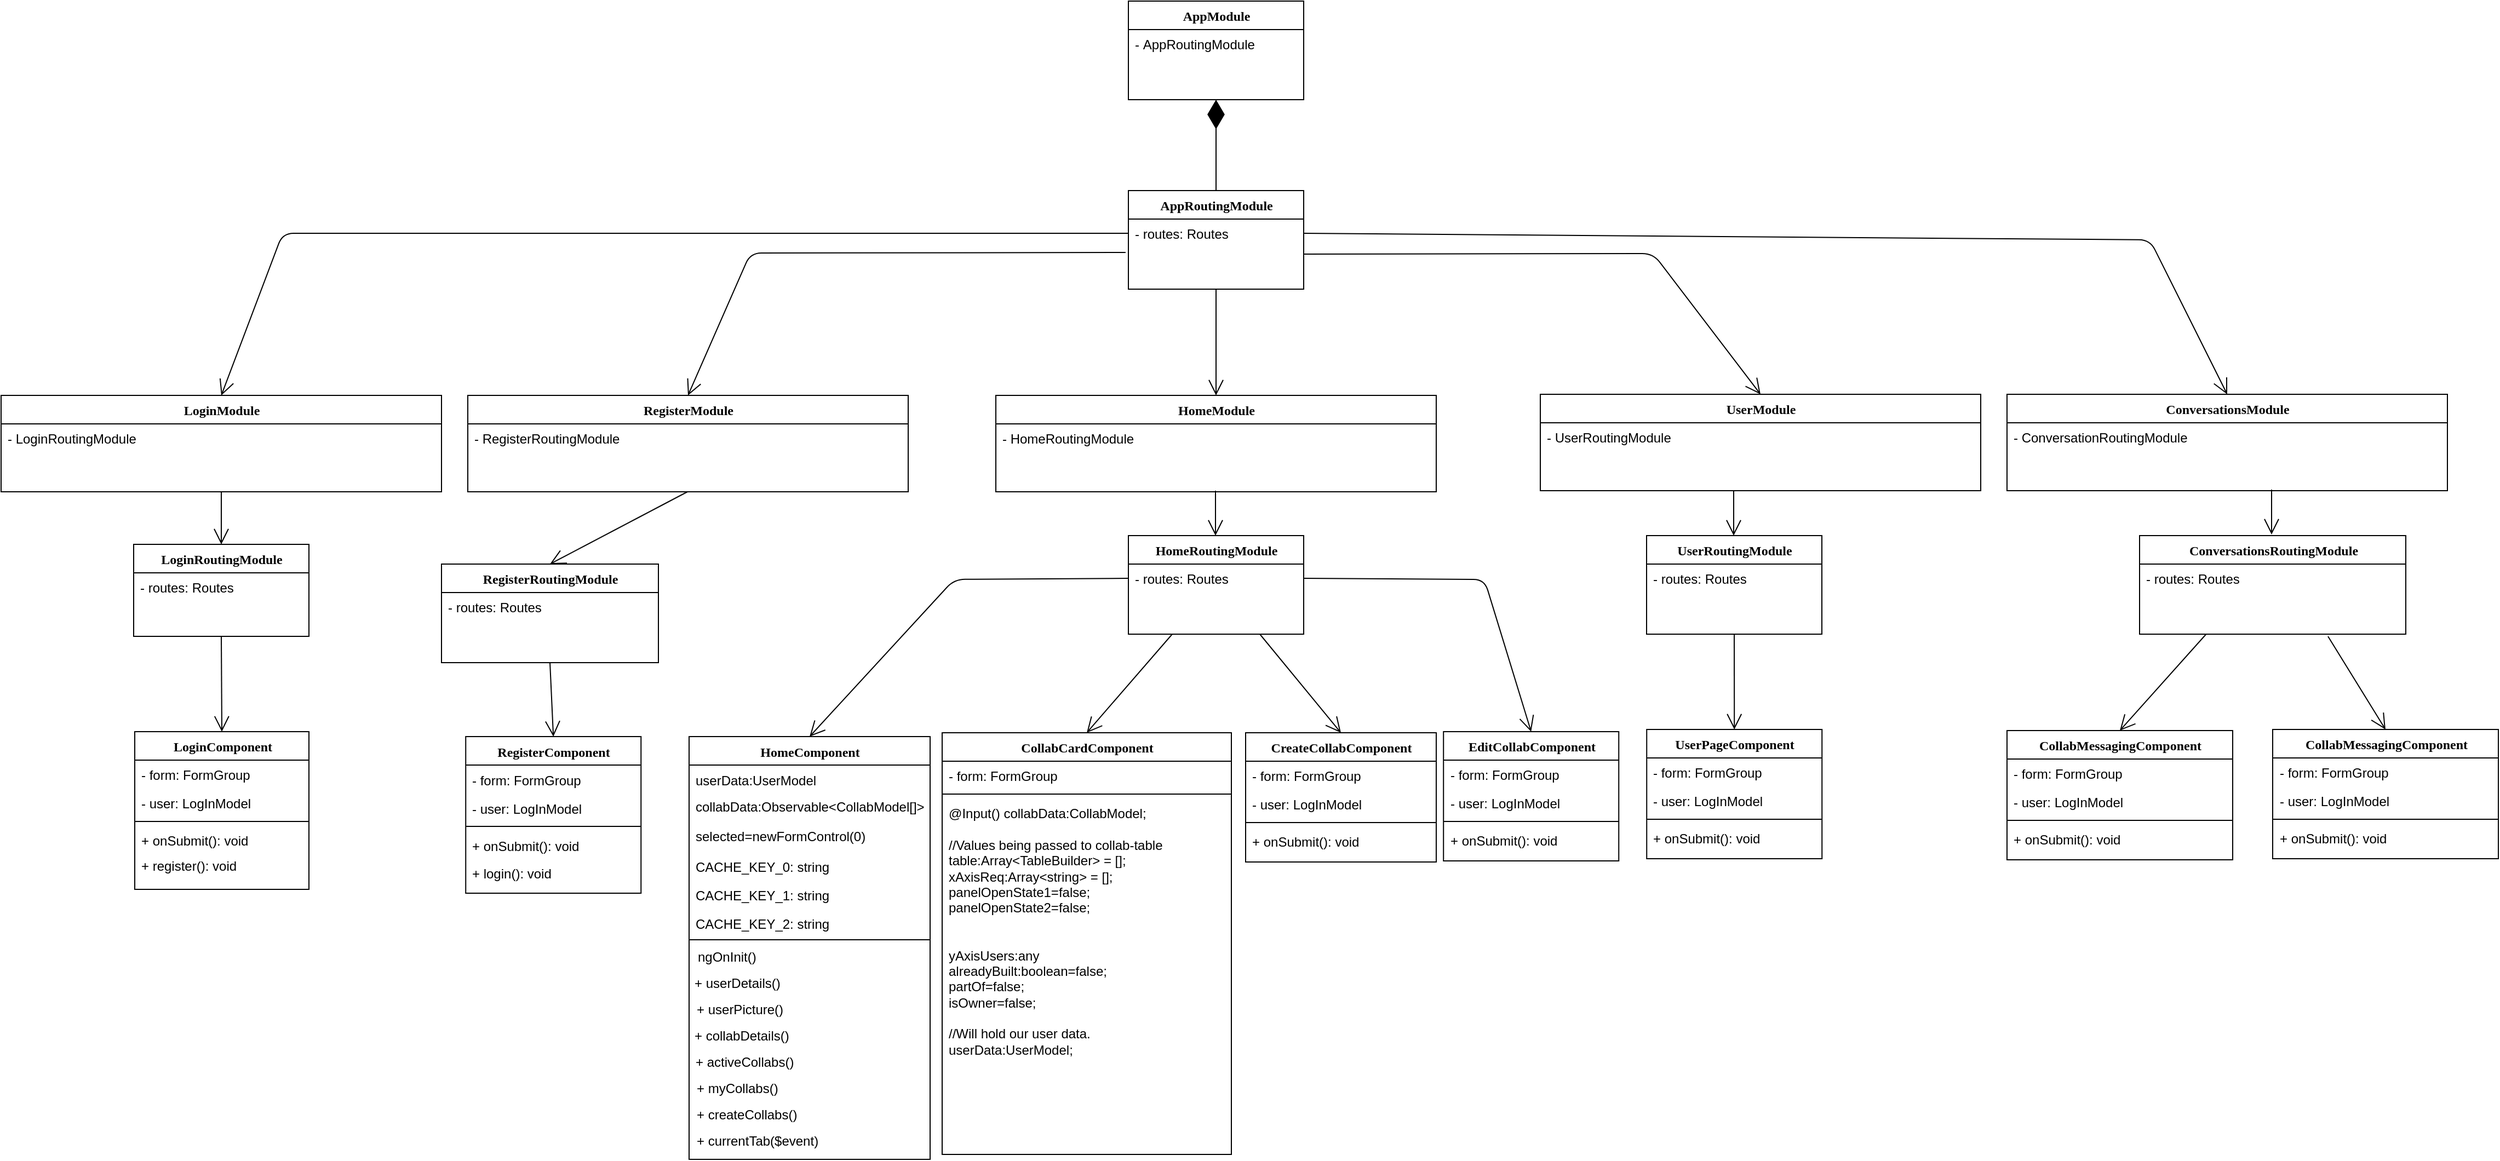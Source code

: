 <mxfile version="10.6.7" type="github"><diagram name="Page-1" id="6133507b-19e7-1e82-6fc7-422aa6c4b21f"><mxGraphModel dx="3783" dy="5653" grid="1" gridSize="11" guides="1" tooltips="1" connect="1" arrows="1" fold="1" page="1" pageScale="1" pageWidth="2400" pageHeight="3600" background="#ffffff" math="0" shadow="0"><root><mxCell id="0"/><mxCell id="1" parent="0"/><mxCell id="78961159f06e98e8-17" value="LoginComponent" style="swimlane;html=1;fontStyle=1;align=center;verticalAlign=top;childLayout=stackLayout;horizontal=1;startSize=26;horizontalStack=0;resizeParent=1;resizeLast=0;collapsible=1;marginBottom=0;swimlaneFillColor=#ffffff;rounded=0;shadow=0;comic=0;labelBackgroundColor=none;strokeColor=#000000;strokeWidth=1;fillColor=none;fontFamily=Verdana;fontSize=12;fontColor=#000000;" parent="1" vertex="1"><mxGeometry x="143" y="-2905" width="159" height="144" as="geometry"/></mxCell><mxCell id="78961159f06e98e8-23" value="- form: FormGroup" style="text;html=1;strokeColor=none;fillColor=none;align=left;verticalAlign=top;spacingLeft=4;spacingRight=4;whiteSpace=wrap;overflow=hidden;rotatable=0;points=[[0,0.5],[1,0.5]];portConstraint=eastwest;" parent="78961159f06e98e8-17" vertex="1"><mxGeometry y="26" width="159" height="26" as="geometry"/></mxCell><mxCell id="78961159f06e98e8-24" value="- user: LogInModel" style="text;html=1;strokeColor=none;fillColor=none;align=left;verticalAlign=top;spacingLeft=4;spacingRight=4;whiteSpace=wrap;overflow=hidden;rotatable=0;points=[[0,0.5],[1,0.5]];portConstraint=eastwest;" parent="78961159f06e98e8-17" vertex="1"><mxGeometry y="52" width="159" height="26" as="geometry"/></mxCell><mxCell id="nke1WT9VvTR-ztLv714Z-59" value="" style="line;html=1;strokeWidth=1;fillColor=none;align=left;verticalAlign=middle;spacingTop=-1;spacingLeft=3;spacingRight=3;rotatable=0;labelPosition=right;points=[];portConstraint=eastwest;" vertex="1" parent="78961159f06e98e8-17"><mxGeometry y="78" width="159" height="8" as="geometry"/></mxCell><mxCell id="78961159f06e98e8-27" value="+ onSubmit(): void" style="text;html=1;strokeColor=none;fillColor=none;align=left;verticalAlign=top;spacingLeft=4;spacingRight=4;whiteSpace=wrap;overflow=hidden;rotatable=0;points=[[0,0.5],[1,0.5]];portConstraint=eastwest;" parent="78961159f06e98e8-17" vertex="1"><mxGeometry y="86" width="159" height="23" as="geometry"/></mxCell><mxCell id="nke1WT9VvTR-ztLv714Z-60" value="+ register(): void" style="text;html=1;strokeColor=none;fillColor=none;align=left;verticalAlign=top;spacingLeft=4;spacingRight=4;whiteSpace=wrap;overflow=hidden;rotatable=0;points=[[0,0.5],[1,0.5]];portConstraint=eastwest;" vertex="1" parent="78961159f06e98e8-17"><mxGeometry y="109" width="159" height="25" as="geometry"/></mxCell><mxCell id="78961159f06e98e8-43" value="AppModule" style="swimlane;html=1;fontStyle=1;align=center;verticalAlign=top;childLayout=stackLayout;horizontal=1;startSize=26;horizontalStack=0;resizeParent=1;resizeLast=0;collapsible=1;marginBottom=0;swimlaneFillColor=#ffffff;rounded=0;shadow=0;comic=0;labelBackgroundColor=none;strokeColor=#000000;strokeWidth=1;fillColor=none;fontFamily=Verdana;fontSize=12;fontColor=#000000;" parent="1" vertex="1"><mxGeometry x="1050" y="-3572" width="160" height="90" as="geometry"/></mxCell><mxCell id="eivoahDQIib-PsWft297-24" value="-&amp;nbsp;&lt;span&gt;AppRoutingModule&lt;/span&gt;" style="text;html=1;strokeColor=none;fillColor=none;align=left;verticalAlign=top;spacingLeft=4;spacingRight=4;whiteSpace=wrap;overflow=hidden;rotatable=0;points=[[0,0.5],[1,0.5]];portConstraint=eastwest;" parent="78961159f06e98e8-43" vertex="1"><mxGeometry y="26" width="160" height="26" as="geometry"/></mxCell><mxCell id="eivoahDQIib-PsWft297-2" value="AppRoutingModule" style="swimlane;html=1;fontStyle=1;align=center;verticalAlign=top;childLayout=stackLayout;horizontal=1;startSize=26;horizontalStack=0;resizeParent=1;resizeLast=0;collapsible=1;marginBottom=0;swimlaneFillColor=#ffffff;rounded=0;shadow=0;comic=0;labelBackgroundColor=none;strokeColor=#000000;strokeWidth=1;fillColor=none;fontFamily=Verdana;fontSize=12;fontColor=#000000;" parent="1" vertex="1"><mxGeometry x="1050" y="-3399" width="160" height="90" as="geometry"/></mxCell><mxCell id="eivoahDQIib-PsWft297-3" value="- routes: Routes" style="text;html=1;strokeColor=none;fillColor=none;align=left;verticalAlign=top;spacingLeft=4;spacingRight=4;whiteSpace=wrap;overflow=hidden;rotatable=0;points=[[0,0.5],[1,0.5]];portConstraint=eastwest;" parent="eivoahDQIib-PsWft297-2" vertex="1"><mxGeometry y="26" width="160" height="26" as="geometry"/></mxCell><mxCell id="eivoahDQIib-PsWft297-4" value="" style="endArrow=diamondThin;endFill=1;endSize=24;html=1;entryX=0.5;entryY=1;entryDx=0;entryDy=0;" parent="eivoahDQIib-PsWft297-2" target="78961159f06e98e8-43" edge="1"><mxGeometry width="160" relative="1" as="geometry"><mxPoint x="80" y="-0.5" as="sourcePoint"/><mxPoint x="240" y="-0.5" as="targetPoint"/></mxGeometry></mxCell><mxCell id="eivoahDQIib-PsWft297-17" value="&lt;div&gt;&lt;span&gt;LoginModule&lt;/span&gt;&lt;/div&gt;" style="swimlane;html=1;fontStyle=1;align=center;verticalAlign=top;childLayout=stackLayout;horizontal=1;startSize=26;horizontalStack=0;resizeParent=1;resizeLast=0;collapsible=1;marginBottom=0;swimlaneFillColor=#ffffff;rounded=0;shadow=0;comic=0;labelBackgroundColor=none;strokeColor=#000000;strokeWidth=1;fillColor=none;fontFamily=Verdana;fontSize=12;fontColor=#000000;swimlaneLine=1;" parent="1" vertex="1"><mxGeometry x="21" y="-3212" width="402" height="88" as="geometry"/></mxCell><mxCell id="T5dQB7a63f1hNrP06uVs-14" value="&lt;div&gt;&lt;span&gt;- LoginRoutingModule&lt;/span&gt;&lt;/div&gt;" style="text;html=1;strokeColor=none;fillColor=none;align=left;verticalAlign=top;spacingLeft=4;spacingRight=4;whiteSpace=wrap;overflow=hidden;rotatable=0;points=[[0,0.5],[1,0.5]];portConstraint=eastwest;" vertex="1" parent="eivoahDQIib-PsWft297-17"><mxGeometry y="26" width="402" height="26" as="geometry"/></mxCell><mxCell id="eivoahDQIib-PsWft297-18" value="&lt;div&gt;&lt;span&gt;RegisterModule&lt;/span&gt;&lt;/div&gt;" style="swimlane;html=1;fontStyle=1;align=center;verticalAlign=top;childLayout=stackLayout;horizontal=1;startSize=26;horizontalStack=0;resizeParent=1;resizeLast=0;collapsible=1;marginBottom=0;swimlaneFillColor=#ffffff;rounded=0;shadow=0;comic=0;labelBackgroundColor=none;strokeColor=#000000;strokeWidth=1;fillColor=none;fontFamily=Verdana;fontSize=12;fontColor=#000000;" parent="1" vertex="1"><mxGeometry x="447" y="-3212" width="402" height="88" as="geometry"/></mxCell><mxCell id="T5dQB7a63f1hNrP06uVs-16" value="&lt;div&gt;&lt;span&gt;- RegisterRoutingModule&lt;/span&gt;&lt;/div&gt;" style="text;html=1;strokeColor=none;fillColor=none;align=left;verticalAlign=top;spacingLeft=4;spacingRight=4;whiteSpace=wrap;overflow=hidden;rotatable=0;points=[[0,0.5],[1,0.5]];portConstraint=eastwest;" vertex="1" parent="eivoahDQIib-PsWft297-18"><mxGeometry y="26" width="402" height="26" as="geometry"/></mxCell><mxCell id="eivoahDQIib-PsWft297-19" value="&lt;div&gt;&lt;span&gt;HomeModule&lt;/span&gt;&lt;/div&gt;" style="swimlane;html=1;fontStyle=1;align=center;verticalAlign=top;childLayout=stackLayout;horizontal=1;startSize=26;horizontalStack=0;resizeParent=1;resizeLast=0;collapsible=1;marginBottom=0;swimlaneFillColor=#ffffff;rounded=0;shadow=0;comic=0;labelBackgroundColor=none;strokeColor=#000000;strokeWidth=1;fillColor=none;fontFamily=Verdana;fontSize=12;fontColor=#000000;" parent="1" vertex="1"><mxGeometry x="929" y="-3212" width="402" height="88" as="geometry"/></mxCell><mxCell id="T5dQB7a63f1hNrP06uVs-17" value="&lt;div&gt;&lt;span&gt;- HomeRoutingModule&lt;/span&gt;&lt;/div&gt;" style="text;html=1;strokeColor=none;fillColor=none;align=left;verticalAlign=top;spacingLeft=4;spacingRight=4;whiteSpace=wrap;overflow=hidden;rotatable=0;points=[[0,0.5],[1,0.5]];portConstraint=eastwest;" vertex="1" parent="eivoahDQIib-PsWft297-19"><mxGeometry y="26" width="402" height="26" as="geometry"/></mxCell><mxCell id="eivoahDQIib-PsWft297-25" value="&lt;div&gt;&lt;span&gt;UserModule&lt;/span&gt;&lt;/div&gt;" style="swimlane;html=1;fontStyle=1;align=center;verticalAlign=top;childLayout=stackLayout;horizontal=1;startSize=26;horizontalStack=0;resizeParent=1;resizeLast=0;collapsible=1;marginBottom=0;swimlaneFillColor=#ffffff;rounded=0;shadow=0;comic=0;labelBackgroundColor=none;strokeColor=#000000;strokeWidth=1;fillColor=none;fontFamily=Verdana;fontSize=12;fontColor=#000000;" parent="1" vertex="1"><mxGeometry x="1426" y="-3213" width="402" height="88" as="geometry"/></mxCell><mxCell id="T5dQB7a63f1hNrP06uVs-18" value="&lt;div&gt;&lt;span&gt;- UserRoutingModule&lt;/span&gt;&lt;/div&gt;" style="text;html=1;strokeColor=none;fillColor=none;align=left;verticalAlign=top;spacingLeft=4;spacingRight=4;whiteSpace=wrap;overflow=hidden;rotatable=0;points=[[0,0.5],[1,0.5]];portConstraint=eastwest;" vertex="1" parent="eivoahDQIib-PsWft297-25"><mxGeometry y="26" width="402" height="26" as="geometry"/></mxCell><mxCell id="eivoahDQIib-PsWft297-26" value="&lt;div&gt;&lt;span&gt;ConversationsModule&lt;/span&gt;&lt;/div&gt;" style="swimlane;html=1;fontStyle=1;align=center;verticalAlign=top;childLayout=stackLayout;horizontal=1;startSize=26;horizontalStack=0;resizeParent=1;resizeLast=0;collapsible=1;marginBottom=0;swimlaneFillColor=#ffffff;rounded=0;shadow=0;comic=0;labelBackgroundColor=none;strokeColor=#000000;strokeWidth=1;fillColor=none;fontFamily=Verdana;fontSize=12;fontColor=#000000;" parent="1" vertex="1"><mxGeometry x="1852" y="-3213" width="402" height="88" as="geometry"/></mxCell><mxCell id="T5dQB7a63f1hNrP06uVs-19" value="&lt;div&gt;&lt;span&gt;- ConversationRoutingModule&lt;/span&gt;&lt;/div&gt;" style="text;html=1;strokeColor=none;fillColor=none;align=left;verticalAlign=top;spacingLeft=4;spacingRight=4;whiteSpace=wrap;overflow=hidden;rotatable=0;points=[[0,0.5],[1,0.5]];portConstraint=eastwest;" vertex="1" parent="eivoahDQIib-PsWft297-26"><mxGeometry y="26" width="402" height="26" as="geometry"/></mxCell><mxCell id="eivoahDQIib-PsWft297-27" value="" style="endArrow=open;endFill=1;endSize=12;html=1;entryX=0.5;entryY=0;entryDx=0;entryDy=0;exitX=0;exitY=0.5;exitDx=0;exitDy=0;" parent="1" source="eivoahDQIib-PsWft297-3" target="eivoahDQIib-PsWft297-17" edge="1"><mxGeometry width="160" relative="1" as="geometry"><mxPoint x="278" y="-3355" as="sourcePoint"/><mxPoint x="1050" y="-3333" as="targetPoint"/><Array as="points"><mxPoint x="278" y="-3360"/></Array></mxGeometry></mxCell><mxCell id="eivoahDQIib-PsWft297-28" value="" style="endArrow=open;endFill=1;endSize=12;html=1;entryX=0.5;entryY=0;entryDx=0;entryDy=0;exitX=-0.016;exitY=1.173;exitDx=0;exitDy=0;exitPerimeter=0;" parent="1" source="eivoahDQIib-PsWft297-3" target="eivoahDQIib-PsWft297-18" edge="1"><mxGeometry width="160" relative="1" as="geometry"><mxPoint x="1045" y="-3349" as="sourcePoint"/><mxPoint x="288.5" y="-3201.5" as="targetPoint"/><Array as="points"><mxPoint x="705" y="-3342"/></Array></mxGeometry></mxCell><mxCell id="eivoahDQIib-PsWft297-30" value="" style="endArrow=open;endFill=1;endSize=12;html=1;entryX=0.5;entryY=0;entryDx=0;entryDy=0;exitX=1;exitY=0.5;exitDx=0;exitDy=0;" parent="1" source="eivoahDQIib-PsWft297-3" edge="1" target="eivoahDQIib-PsWft297-26"><mxGeometry width="160" relative="1" as="geometry"><mxPoint x="2754.5" y="-3354" as="sourcePoint"/><mxPoint x="1982" y="-3206.5" as="targetPoint"/><Array as="points"><mxPoint x="1982.5" y="-3354"/></Array></mxGeometry></mxCell><mxCell id="eivoahDQIib-PsWft297-31" value="" style="endArrow=open;endFill=1;endSize=12;html=1;entryX=0.5;entryY=0;entryDx=0;entryDy=0;" parent="1" edge="1" target="eivoahDQIib-PsWft297-25"><mxGeometry width="160" relative="1" as="geometry"><mxPoint x="1210" y="-3341" as="sourcePoint"/><mxPoint x="1529" y="-3212" as="targetPoint"/><Array as="points"><mxPoint x="1529" y="-3341.5"/></Array></mxGeometry></mxCell><mxCell id="eivoahDQIib-PsWft297-32" value="" style="endArrow=open;endFill=1;endSize=12;html=1;entryX=0.5;entryY=0;entryDx=0;entryDy=0;exitX=0.5;exitY=1;exitDx=0;exitDy=0;" parent="1" source="eivoahDQIib-PsWft297-2" target="eivoahDQIib-PsWft297-19" edge="1"><mxGeometry width="160" relative="1" as="geometry"><mxPoint x="1100" y="-3310" as="sourcePoint"/><mxPoint x="1260" y="-3310" as="targetPoint"/></mxGeometry></mxCell><mxCell id="eivoahDQIib-PsWft297-47" value="LoginRoutingModule" style="swimlane;html=1;fontStyle=1;align=center;verticalAlign=top;childLayout=stackLayout;horizontal=1;startSize=26;horizontalStack=0;resizeParent=1;resizeLast=0;collapsible=1;marginBottom=0;swimlaneFillColor=#ffffff;rounded=0;shadow=0;comic=0;labelBackgroundColor=none;strokeColor=#000000;strokeWidth=1;fillColor=none;fontFamily=Verdana;fontSize=12;fontColor=#000000;" parent="1" vertex="1"><mxGeometry x="142" y="-3076" width="160" height="84" as="geometry"/></mxCell><mxCell id="eivoahDQIib-PsWft297-48" value="- routes: Routes" style="text;html=1;strokeColor=none;fillColor=none;align=left;verticalAlign=top;spacingLeft=4;spacingRight=4;whiteSpace=wrap;overflow=hidden;rotatable=0;points=[[0,0.5],[1,0.5]];portConstraint=eastwest;" parent="eivoahDQIib-PsWft297-47" vertex="1"><mxGeometry y="26" width="160" height="26" as="geometry"/></mxCell><mxCell id="eivoahDQIib-PsWft297-50" value="RegisterRoutingModule" style="swimlane;html=1;fontStyle=1;align=center;verticalAlign=top;childLayout=stackLayout;horizontal=1;startSize=26;horizontalStack=0;resizeParent=1;resizeLast=0;collapsible=1;marginBottom=0;swimlaneFillColor=#ffffff;rounded=0;shadow=0;comic=0;labelBackgroundColor=none;strokeColor=#000000;strokeWidth=1;fillColor=none;fontFamily=Verdana;fontSize=12;fontColor=#000000;" parent="1" vertex="1"><mxGeometry x="423" y="-3058" width="198" height="90" as="geometry"/></mxCell><mxCell id="eivoahDQIib-PsWft297-51" value="- routes: Routes" style="text;html=1;strokeColor=none;fillColor=none;align=left;verticalAlign=top;spacingLeft=4;spacingRight=4;whiteSpace=wrap;overflow=hidden;rotatable=0;points=[[0,0.5],[1,0.5]];portConstraint=eastwest;" parent="eivoahDQIib-PsWft297-50" vertex="1"><mxGeometry y="26" width="198" height="26" as="geometry"/></mxCell><mxCell id="eivoahDQIib-PsWft297-52" value="HomeRoutingModule" style="swimlane;html=1;fontStyle=1;align=center;verticalAlign=top;childLayout=stackLayout;horizontal=1;startSize=26;horizontalStack=0;resizeParent=1;resizeLast=0;collapsible=1;marginBottom=0;swimlaneFillColor=#ffffff;rounded=0;shadow=0;comic=0;labelBackgroundColor=none;strokeColor=#000000;strokeWidth=1;fillColor=none;fontFamily=Verdana;fontSize=12;fontColor=#000000;" parent="1" vertex="1"><mxGeometry x="1050" y="-3084" width="160" height="90" as="geometry"/></mxCell><mxCell id="eivoahDQIib-PsWft297-53" value="- routes: Routes" style="text;html=1;strokeColor=none;fillColor=none;align=left;verticalAlign=top;spacingLeft=4;spacingRight=4;whiteSpace=wrap;overflow=hidden;rotatable=0;points=[[0,0.5],[1,0.5]];portConstraint=eastwest;" parent="eivoahDQIib-PsWft297-52" vertex="1"><mxGeometry y="26" width="160" height="26" as="geometry"/></mxCell><mxCell id="eivoahDQIib-PsWft297-54" value="UserRoutingModule" style="swimlane;html=1;fontStyle=1;align=center;verticalAlign=top;childLayout=stackLayout;horizontal=1;startSize=26;horizontalStack=0;resizeParent=1;resizeLast=0;collapsible=1;marginBottom=0;swimlaneFillColor=#ffffff;rounded=0;shadow=0;comic=0;labelBackgroundColor=none;strokeColor=#000000;strokeWidth=1;fillColor=none;fontFamily=Verdana;fontSize=12;fontColor=#000000;" parent="1" vertex="1"><mxGeometry x="1523" y="-3084" width="160" height="90" as="geometry"/></mxCell><mxCell id="eivoahDQIib-PsWft297-55" value="- routes: Routes" style="text;html=1;strokeColor=none;fillColor=none;align=left;verticalAlign=top;spacingLeft=4;spacingRight=4;whiteSpace=wrap;overflow=hidden;rotatable=0;points=[[0,0.5],[1,0.5]];portConstraint=eastwest;" parent="eivoahDQIib-PsWft297-54" vertex="1"><mxGeometry y="26" width="160" height="26" as="geometry"/></mxCell><mxCell id="eivoahDQIib-PsWft297-56" value="ConversationsRoutingModule" style="swimlane;html=1;fontStyle=1;align=center;verticalAlign=top;childLayout=stackLayout;horizontal=1;startSize=26;horizontalStack=0;resizeParent=1;resizeLast=0;collapsible=1;marginBottom=0;swimlaneFillColor=#ffffff;rounded=0;shadow=0;comic=0;labelBackgroundColor=none;strokeColor=#000000;strokeWidth=1;fillColor=none;fontFamily=Verdana;fontSize=12;fontColor=#000000;" parent="1" vertex="1"><mxGeometry x="1973" y="-3084" width="243" height="90" as="geometry"/></mxCell><mxCell id="eivoahDQIib-PsWft297-57" value="- routes: Routes" style="text;html=1;strokeColor=none;fillColor=none;align=left;verticalAlign=top;spacingLeft=4;spacingRight=4;whiteSpace=wrap;overflow=hidden;rotatable=0;points=[[0,0.5],[1,0.5]];portConstraint=eastwest;" parent="eivoahDQIib-PsWft297-56" vertex="1"><mxGeometry y="26" width="243" height="26" as="geometry"/></mxCell><mxCell id="T5dQB7a63f1hNrP06uVs-1" value="" style="endArrow=open;endFill=1;endSize=12;html=1;entryX=0.5;entryY=0;entryDx=0;entryDy=0;exitX=0.5;exitY=1;exitDx=0;exitDy=0;" edge="1" parent="1" source="eivoahDQIib-PsWft297-17" target="eivoahDQIib-PsWft297-47"><mxGeometry width="160" relative="1" as="geometry"><mxPoint x="219" y="-3113" as="sourcePoint"/><mxPoint x="379" y="-3113" as="targetPoint"/></mxGeometry></mxCell><mxCell id="T5dQB7a63f1hNrP06uVs-2" value="" style="endArrow=open;endFill=1;endSize=12;html=1;entryX=0.5;entryY=0;entryDx=0;entryDy=0;exitX=0.5;exitY=1;exitDx=0;exitDy=0;" edge="1" parent="1" target="eivoahDQIib-PsWft297-50"><mxGeometry width="160" relative="1" as="geometry"><mxPoint x="647.5" y="-3124" as="sourcePoint"/><mxPoint x="647.5" y="-3083" as="targetPoint"/></mxGeometry></mxCell><mxCell id="T5dQB7a63f1hNrP06uVs-3" value="" style="endArrow=open;endFill=1;endSize=12;html=1;entryX=0.5;entryY=0;entryDx=0;entryDy=0;exitX=0.5;exitY=1;exitDx=0;exitDy=0;" edge="1" parent="1"><mxGeometry width="160" relative="1" as="geometry"><mxPoint x="1129.5" y="-3125" as="sourcePoint"/><mxPoint x="1129.5" y="-3084" as="targetPoint"/></mxGeometry></mxCell><mxCell id="T5dQB7a63f1hNrP06uVs-4" value="" style="endArrow=open;endFill=1;endSize=12;html=1;entryX=0.5;entryY=0;entryDx=0;entryDy=0;exitX=0.5;exitY=1;exitDx=0;exitDy=0;" edge="1" parent="1"><mxGeometry width="160" relative="1" as="geometry"><mxPoint x="1602.5" y="-3125" as="sourcePoint"/><mxPoint x="1602.5" y="-3084" as="targetPoint"/></mxGeometry></mxCell><mxCell id="T5dQB7a63f1hNrP06uVs-5" value="" style="endArrow=open;endFill=1;endSize=12;html=1;entryX=0.5;entryY=0;entryDx=0;entryDy=0;exitX=0.5;exitY=1;exitDx=0;exitDy=0;" edge="1" parent="1"><mxGeometry width="160" relative="1" as="geometry"><mxPoint x="2093.5" y="-3126" as="sourcePoint"/><mxPoint x="2093.5" y="-3085" as="targetPoint"/></mxGeometry></mxCell><mxCell id="nke1WT9VvTR-ztLv714Z-1" value="RegisterComponent" style="swimlane;html=1;fontStyle=1;align=center;verticalAlign=top;childLayout=stackLayout;horizontal=1;startSize=26;horizontalStack=0;resizeParent=1;resizeLast=0;collapsible=1;marginBottom=0;swimlaneFillColor=#ffffff;rounded=0;shadow=0;comic=0;labelBackgroundColor=none;strokeColor=#000000;strokeWidth=1;fillColor=none;fontFamily=Verdana;fontSize=12;fontColor=#000000;" vertex="1" parent="1"><mxGeometry x="445.118" y="-2900.5" width="160" height="143" as="geometry"/></mxCell><mxCell id="nke1WT9VvTR-ztLv714Z-2" value="- form: FormGroup" style="text;html=1;strokeColor=none;fillColor=none;align=left;verticalAlign=top;spacingLeft=4;spacingRight=4;whiteSpace=wrap;overflow=hidden;rotatable=0;points=[[0,0.5],[1,0.5]];portConstraint=eastwest;" vertex="1" parent="nke1WT9VvTR-ztLv714Z-1"><mxGeometry y="26" width="160" height="26" as="geometry"/></mxCell><mxCell id="nke1WT9VvTR-ztLv714Z-3" value="- user: LogInModel" style="text;html=1;strokeColor=none;fillColor=none;align=left;verticalAlign=top;spacingLeft=4;spacingRight=4;whiteSpace=wrap;overflow=hidden;rotatable=0;points=[[0,0.5],[1,0.5]];portConstraint=eastwest;" vertex="1" parent="nke1WT9VvTR-ztLv714Z-1"><mxGeometry y="52" width="160" height="26" as="geometry"/></mxCell><mxCell id="nke1WT9VvTR-ztLv714Z-4" value="" style="line;html=1;strokeWidth=1;fillColor=none;align=left;verticalAlign=middle;spacingTop=-1;spacingLeft=3;spacingRight=3;rotatable=0;labelPosition=right;points=[];portConstraint=eastwest;" vertex="1" parent="nke1WT9VvTR-ztLv714Z-1"><mxGeometry y="78" width="160" height="8" as="geometry"/></mxCell><mxCell id="nke1WT9VvTR-ztLv714Z-5" value="+ onSubmit(): void" style="text;html=1;strokeColor=none;fillColor=none;align=left;verticalAlign=top;spacingLeft=4;spacingRight=4;whiteSpace=wrap;overflow=hidden;rotatable=0;points=[[0,0.5],[1,0.5]];portConstraint=eastwest;" vertex="1" parent="nke1WT9VvTR-ztLv714Z-1"><mxGeometry y="86" width="160" height="22" as="geometry"/></mxCell><mxCell id="nke1WT9VvTR-ztLv714Z-11" value="&lt;div&gt;&lt;span&gt;HomeComponent&lt;/span&gt;&lt;/div&gt;" style="swimlane;html=1;fontStyle=1;align=center;verticalAlign=top;childLayout=stackLayout;horizontal=1;startSize=26;horizontalStack=0;resizeParent=1;resizeLast=0;collapsible=1;marginBottom=0;swimlaneFillColor=#ffffff;rounded=0;shadow=0;comic=0;labelBackgroundColor=none;strokeColor=#000000;strokeWidth=1;fillColor=none;fontFamily=Verdana;fontSize=12;fontColor=#000000;" vertex="1" parent="1"><mxGeometry x="649" y="-2900.5" width="220" height="386" as="geometry"/></mxCell><mxCell id="nke1WT9VvTR-ztLv714Z-66" value="&lt;div&gt;&lt;span&gt;userData&lt;/span&gt;:&lt;span&gt;UserModel&lt;/span&gt;&lt;/div&gt;" style="text;html=1;strokeColor=none;fillColor=none;align=left;verticalAlign=top;spacingLeft=4;spacingRight=4;whiteSpace=wrap;overflow=hidden;rotatable=0;points=[[0,0.5],[1,0.5]];portConstraint=eastwest;" vertex="1" parent="nke1WT9VvTR-ztLv714Z-11"><mxGeometry y="26" width="220" height="24" as="geometry"/></mxCell><mxCell id="nke1WT9VvTR-ztLv714Z-67" value="&lt;div&gt;&lt;span&gt;collabData&lt;/span&gt;:&lt;span&gt;Observable&lt;/span&gt;&amp;lt;&lt;span&gt;CollabModel&lt;/span&gt;[]&amp;gt;&lt;/div&gt;" style="text;html=1;strokeColor=none;fillColor=none;align=left;verticalAlign=top;spacingLeft=4;spacingRight=4;whiteSpace=wrap;overflow=hidden;rotatable=0;points=[[0,0.5],[1,0.5]];portConstraint=eastwest;" vertex="1" parent="nke1WT9VvTR-ztLv714Z-11"><mxGeometry y="50" width="220" height="27" as="geometry"/></mxCell><mxCell id="nke1WT9VvTR-ztLv714Z-65" value="&lt;div&gt;&lt;span&gt;selected&lt;/span&gt;=&lt;span&gt;new&lt;/span&gt;&lt;span&gt;FormControl&lt;/span&gt;(&lt;span&gt;0&lt;/span&gt;)&lt;/div&gt;" style="text;html=1;strokeColor=none;fillColor=none;align=left;verticalAlign=top;spacingLeft=4;spacingRight=4;whiteSpace=wrap;overflow=hidden;rotatable=0;points=[[0,0.5],[1,0.5]];portConstraint=eastwest;" vertex="1" parent="nke1WT9VvTR-ztLv714Z-11"><mxGeometry y="77" width="220" height="28" as="geometry"/></mxCell><mxCell id="nke1WT9VvTR-ztLv714Z-68" value="&lt;div&gt;&lt;span&gt;CACHE_KEY_0: string&lt;/span&gt;&lt;/div&gt;" style="text;html=1;strokeColor=none;fillColor=none;align=left;verticalAlign=top;spacingLeft=4;spacingRight=4;whiteSpace=wrap;overflow=hidden;rotatable=0;points=[[0,0.5],[1,0.5]];portConstraint=eastwest;" vertex="1" parent="nke1WT9VvTR-ztLv714Z-11"><mxGeometry y="105" width="220" height="26" as="geometry"/></mxCell><mxCell id="nke1WT9VvTR-ztLv714Z-69" value="&lt;div&gt;&lt;span&gt;CACHE_KEY_1: string&lt;/span&gt;&lt;/div&gt;" style="text;html=1;strokeColor=none;fillColor=none;align=left;verticalAlign=top;spacingLeft=4;spacingRight=4;whiteSpace=wrap;overflow=hidden;rotatable=0;points=[[0,0.5],[1,0.5]];portConstraint=eastwest;" vertex="1" parent="nke1WT9VvTR-ztLv714Z-11"><mxGeometry y="131" width="220" height="26" as="geometry"/></mxCell><mxCell id="nke1WT9VvTR-ztLv714Z-70" value="CACHE_KEY_2: string" style="text;html=1;strokeColor=none;fillColor=none;align=left;verticalAlign=top;spacingLeft=4;spacingRight=4;whiteSpace=wrap;overflow=hidden;rotatable=0;points=[[0,0.5],[1,0.5]];portConstraint=eastwest;" vertex="1" parent="nke1WT9VvTR-ztLv714Z-11"><mxGeometry y="157" width="220" height="30" as="geometry"/></mxCell><mxCell id="nke1WT9VvTR-ztLv714Z-71" value="" style="endArrow=none;html=1;" edge="1" parent="nke1WT9VvTR-ztLv714Z-11"><mxGeometry width="50" height="50" relative="1" as="geometry"><mxPoint x="220" y="185.5" as="sourcePoint"/><mxPoint y="185.5" as="targetPoint"/></mxGeometry></mxCell><mxCell id="nke1WT9VvTR-ztLv714Z-16" value="&lt;div&gt;&lt;span&gt;CollabCardComponent&lt;/span&gt;&lt;/div&gt;" style="swimlane;html=1;fontStyle=1;align=center;verticalAlign=top;childLayout=stackLayout;horizontal=1;startSize=26;horizontalStack=0;resizeParent=1;resizeLast=0;collapsible=1;marginBottom=0;swimlaneFillColor=#ffffff;rounded=0;shadow=0;comic=0;labelBackgroundColor=none;strokeColor=#000000;strokeWidth=1;fillColor=none;fontFamily=Verdana;fontSize=12;fontColor=#000000;" vertex="1" parent="1"><mxGeometry x="880" y="-2904" width="264" height="385" as="geometry"/></mxCell><mxCell id="nke1WT9VvTR-ztLv714Z-17" value="- form: FormGroup" style="text;html=1;strokeColor=none;fillColor=none;align=left;verticalAlign=top;spacingLeft=4;spacingRight=4;whiteSpace=wrap;overflow=hidden;rotatable=0;points=[[0,0.5],[1,0.5]];portConstraint=eastwest;" vertex="1" parent="nke1WT9VvTR-ztLv714Z-16"><mxGeometry y="26" width="264" height="26" as="geometry"/></mxCell><mxCell id="nke1WT9VvTR-ztLv714Z-19" value="" style="line;html=1;strokeWidth=1;fillColor=none;align=left;verticalAlign=middle;spacingTop=-1;spacingLeft=3;spacingRight=3;rotatable=0;labelPosition=right;points=[];portConstraint=eastwest;" vertex="1" parent="nke1WT9VvTR-ztLv714Z-16"><mxGeometry y="52" width="264" height="8" as="geometry"/></mxCell><mxCell id="nke1WT9VvTR-ztLv714Z-20" value="&lt;div&gt;&lt;div&gt;@&lt;span&gt;Input&lt;/span&gt;() &lt;span&gt;collabData&lt;/span&gt;:&lt;span&gt;CollabModel&lt;/span&gt;;&lt;/div&gt;&lt;br&gt;&lt;div&gt;&lt;span&gt;//Values being passed to collab-table&lt;/span&gt;&lt;/div&gt;&lt;div&gt;&lt;span&gt;table&lt;/span&gt;:&lt;span&gt;Array&lt;/span&gt;&amp;lt;&lt;span&gt;TableBuilder&lt;/span&gt;&amp;gt; = [];  &lt;/div&gt;&lt;div&gt;&lt;span&gt;xAxisReq&lt;/span&gt;:&lt;span&gt;Array&lt;/span&gt;&amp;lt;&lt;span&gt;string&lt;/span&gt;&amp;gt; = [];&lt;/div&gt;&lt;div&gt;&lt;span&gt;panelOpenState1&lt;/span&gt;=&lt;span&gt;false&lt;/span&gt;;&lt;/div&gt;&lt;div&gt;&lt;span&gt;panelOpenState2&lt;/span&gt;=&lt;span&gt;false&lt;/span&gt;;&lt;/div&gt;&lt;br&gt;&lt;br&gt;&lt;div&gt;&lt;span&gt;yAxisUsers&lt;/span&gt;:&lt;span&gt;any&lt;/span&gt;&lt;/div&gt;&lt;div&gt;&lt;span&gt;alreadyBuilt&lt;/span&gt;:&lt;span&gt;boolean&lt;/span&gt;=&lt;span&gt;false&lt;/span&gt;;&lt;/div&gt;&lt;div&gt;&lt;span&gt;partOf&lt;/span&gt;=&lt;span&gt;false&lt;/span&gt;; &lt;/div&gt;&lt;div&gt;&lt;span&gt;isOwner&lt;/span&gt;=&lt;span&gt;false&lt;/span&gt;; &lt;/div&gt;&lt;br&gt;&lt;div&gt;&lt;span&gt;//Will hold our user data.&lt;/span&gt;&lt;/div&gt;&lt;div&gt;&lt;span&gt;userData&lt;/span&gt;:&lt;span&gt;UserModel&lt;/span&gt;;&lt;/div&gt;&lt;/div&gt;" style="text;html=1;strokeColor=none;fillColor=none;align=left;verticalAlign=top;spacingLeft=4;spacingRight=4;whiteSpace=wrap;overflow=hidden;rotatable=0;points=[[0,0.5],[1,0.5]];portConstraint=eastwest;" vertex="1" parent="nke1WT9VvTR-ztLv714Z-16"><mxGeometry y="60" width="264" height="237" as="geometry"/></mxCell><mxCell id="nke1WT9VvTR-ztLv714Z-21" value="&lt;div&gt;&lt;span&gt;EditCollabComponent&lt;/span&gt;&lt;/div&gt;" style="swimlane;html=1;fontStyle=1;align=center;verticalAlign=top;childLayout=stackLayout;horizontal=1;startSize=26;horizontalStack=0;resizeParent=1;resizeLast=0;collapsible=1;marginBottom=0;swimlaneFillColor=#ffffff;rounded=0;shadow=0;comic=0;labelBackgroundColor=none;strokeColor=#000000;strokeWidth=1;fillColor=none;fontFamily=Verdana;fontSize=12;fontColor=#000000;" vertex="1" parent="1"><mxGeometry x="1337.618" y="-2905" width="160" height="118" as="geometry"/></mxCell><mxCell id="nke1WT9VvTR-ztLv714Z-22" value="- form: FormGroup" style="text;html=1;strokeColor=none;fillColor=none;align=left;verticalAlign=top;spacingLeft=4;spacingRight=4;whiteSpace=wrap;overflow=hidden;rotatable=0;points=[[0,0.5],[1,0.5]];portConstraint=eastwest;" vertex="1" parent="nke1WT9VvTR-ztLv714Z-21"><mxGeometry y="26" width="160" height="26" as="geometry"/></mxCell><mxCell id="nke1WT9VvTR-ztLv714Z-23" value="- user: LogInModel" style="text;html=1;strokeColor=none;fillColor=none;align=left;verticalAlign=top;spacingLeft=4;spacingRight=4;whiteSpace=wrap;overflow=hidden;rotatable=0;points=[[0,0.5],[1,0.5]];portConstraint=eastwest;" vertex="1" parent="nke1WT9VvTR-ztLv714Z-21"><mxGeometry y="52" width="160" height="26" as="geometry"/></mxCell><mxCell id="nke1WT9VvTR-ztLv714Z-24" value="" style="line;html=1;strokeWidth=1;fillColor=none;align=left;verticalAlign=middle;spacingTop=-1;spacingLeft=3;spacingRight=3;rotatable=0;labelPosition=right;points=[];portConstraint=eastwest;" vertex="1" parent="nke1WT9VvTR-ztLv714Z-21"><mxGeometry y="78" width="160" height="8" as="geometry"/></mxCell><mxCell id="nke1WT9VvTR-ztLv714Z-25" value="+ onSubmit(): void" style="text;html=1;strokeColor=none;fillColor=none;align=left;verticalAlign=top;spacingLeft=4;spacingRight=4;whiteSpace=wrap;overflow=hidden;rotatable=0;points=[[0,0.5],[1,0.5]];portConstraint=eastwest;" vertex="1" parent="nke1WT9VvTR-ztLv714Z-21"><mxGeometry y="86" width="160" height="26" as="geometry"/></mxCell><mxCell id="nke1WT9VvTR-ztLv714Z-26" value="&lt;div&gt;&lt;span&gt;CreateCollabComponent&lt;/span&gt;&lt;/div&gt;" style="swimlane;html=1;fontStyle=1;align=center;verticalAlign=top;childLayout=stackLayout;horizontal=1;startSize=26;horizontalStack=0;resizeParent=1;resizeLast=0;collapsible=1;marginBottom=0;swimlaneFillColor=#ffffff;rounded=0;shadow=0;comic=0;labelBackgroundColor=none;strokeColor=#000000;strokeWidth=1;fillColor=none;fontFamily=Verdana;fontSize=12;fontColor=#000000;" vertex="1" parent="1"><mxGeometry x="1157" y="-2904" width="174" height="118" as="geometry"/></mxCell><mxCell id="nke1WT9VvTR-ztLv714Z-27" value="- form: FormGroup" style="text;html=1;strokeColor=none;fillColor=none;align=left;verticalAlign=top;spacingLeft=4;spacingRight=4;whiteSpace=wrap;overflow=hidden;rotatable=0;points=[[0,0.5],[1,0.5]];portConstraint=eastwest;" vertex="1" parent="nke1WT9VvTR-ztLv714Z-26"><mxGeometry y="26" width="174" height="26" as="geometry"/></mxCell><mxCell id="nke1WT9VvTR-ztLv714Z-28" value="- user: LogInModel" style="text;html=1;strokeColor=none;fillColor=none;align=left;verticalAlign=top;spacingLeft=4;spacingRight=4;whiteSpace=wrap;overflow=hidden;rotatable=0;points=[[0,0.5],[1,0.5]];portConstraint=eastwest;" vertex="1" parent="nke1WT9VvTR-ztLv714Z-26"><mxGeometry y="52" width="174" height="26" as="geometry"/></mxCell><mxCell id="nke1WT9VvTR-ztLv714Z-29" value="" style="line;html=1;strokeWidth=1;fillColor=none;align=left;verticalAlign=middle;spacingTop=-1;spacingLeft=3;spacingRight=3;rotatable=0;labelPosition=right;points=[];portConstraint=eastwest;" vertex="1" parent="nke1WT9VvTR-ztLv714Z-26"><mxGeometry y="78" width="174" height="8" as="geometry"/></mxCell><mxCell id="nke1WT9VvTR-ztLv714Z-30" value="+ onSubmit(): void" style="text;html=1;strokeColor=none;fillColor=none;align=left;verticalAlign=top;spacingLeft=4;spacingRight=4;whiteSpace=wrap;overflow=hidden;rotatable=0;points=[[0,0.5],[1,0.5]];portConstraint=eastwest;" vertex="1" parent="nke1WT9VvTR-ztLv714Z-26"><mxGeometry y="86" width="174" height="26" as="geometry"/></mxCell><mxCell id="nke1WT9VvTR-ztLv714Z-31" value="&lt;div&gt;&lt;span&gt;UserPageComponent&lt;/span&gt;&lt;/div&gt;" style="swimlane;html=1;fontStyle=1;align=center;verticalAlign=top;childLayout=stackLayout;horizontal=1;startSize=26;horizontalStack=0;resizeParent=1;resizeLast=0;collapsible=1;marginBottom=0;swimlaneFillColor=#ffffff;rounded=0;shadow=0;comic=0;labelBackgroundColor=none;strokeColor=#000000;strokeWidth=1;fillColor=none;fontFamily=Verdana;fontSize=12;fontColor=#000000;" vertex="1" parent="1"><mxGeometry x="1523.118" y="-2907" width="160" height="118" as="geometry"/></mxCell><mxCell id="nke1WT9VvTR-ztLv714Z-32" value="- form: FormGroup" style="text;html=1;strokeColor=none;fillColor=none;align=left;verticalAlign=top;spacingLeft=4;spacingRight=4;whiteSpace=wrap;overflow=hidden;rotatable=0;points=[[0,0.5],[1,0.5]];portConstraint=eastwest;" vertex="1" parent="nke1WT9VvTR-ztLv714Z-31"><mxGeometry y="26" width="160" height="26" as="geometry"/></mxCell><mxCell id="nke1WT9VvTR-ztLv714Z-33" value="- user: LogInModel" style="text;html=1;strokeColor=none;fillColor=none;align=left;verticalAlign=top;spacingLeft=4;spacingRight=4;whiteSpace=wrap;overflow=hidden;rotatable=0;points=[[0,0.5],[1,0.5]];portConstraint=eastwest;" vertex="1" parent="nke1WT9VvTR-ztLv714Z-31"><mxGeometry y="52" width="160" height="26" as="geometry"/></mxCell><mxCell id="nke1WT9VvTR-ztLv714Z-34" value="" style="line;html=1;strokeWidth=1;fillColor=none;align=left;verticalAlign=middle;spacingTop=-1;spacingLeft=3;spacingRight=3;rotatable=0;labelPosition=right;points=[];portConstraint=eastwest;" vertex="1" parent="nke1WT9VvTR-ztLv714Z-31"><mxGeometry y="78" width="160" height="8" as="geometry"/></mxCell><mxCell id="nke1WT9VvTR-ztLv714Z-35" value="+ onSubmit(): void" style="text;html=1;strokeColor=none;fillColor=none;align=left;verticalAlign=top;spacingLeft=4;spacingRight=4;whiteSpace=wrap;overflow=hidden;rotatable=0;points=[[0,0.5],[1,0.5]];portConstraint=eastwest;" vertex="1" parent="nke1WT9VvTR-ztLv714Z-31"><mxGeometry y="86" width="160" height="26" as="geometry"/></mxCell><mxCell id="nke1WT9VvTR-ztLv714Z-36" value="&lt;div&gt;&lt;span&gt;CollabMessagingComponent&lt;/span&gt;&lt;/div&gt;" style="swimlane;html=1;fontStyle=1;align=center;verticalAlign=top;childLayout=stackLayout;horizontal=1;startSize=26;horizontalStack=0;resizeParent=1;resizeLast=0;collapsible=1;marginBottom=0;swimlaneFillColor=#ffffff;rounded=0;shadow=0;comic=0;labelBackgroundColor=none;strokeColor=#000000;strokeWidth=1;fillColor=none;fontFamily=Verdana;fontSize=12;fontColor=#000000;" vertex="1" parent="1"><mxGeometry x="1852" y="-2906" width="206" height="118" as="geometry"/></mxCell><mxCell id="nke1WT9VvTR-ztLv714Z-37" value="- form: FormGroup" style="text;html=1;strokeColor=none;fillColor=none;align=left;verticalAlign=top;spacingLeft=4;spacingRight=4;whiteSpace=wrap;overflow=hidden;rotatable=0;points=[[0,0.5],[1,0.5]];portConstraint=eastwest;" vertex="1" parent="nke1WT9VvTR-ztLv714Z-36"><mxGeometry y="26" width="206" height="26" as="geometry"/></mxCell><mxCell id="nke1WT9VvTR-ztLv714Z-38" value="- user: LogInModel" style="text;html=1;strokeColor=none;fillColor=none;align=left;verticalAlign=top;spacingLeft=4;spacingRight=4;whiteSpace=wrap;overflow=hidden;rotatable=0;points=[[0,0.5],[1,0.5]];portConstraint=eastwest;" vertex="1" parent="nke1WT9VvTR-ztLv714Z-36"><mxGeometry y="52" width="206" height="26" as="geometry"/></mxCell><mxCell id="nke1WT9VvTR-ztLv714Z-39" value="" style="line;html=1;strokeWidth=1;fillColor=none;align=left;verticalAlign=middle;spacingTop=-1;spacingLeft=3;spacingRight=3;rotatable=0;labelPosition=right;points=[];portConstraint=eastwest;" vertex="1" parent="nke1WT9VvTR-ztLv714Z-36"><mxGeometry y="78" width="206" height="8" as="geometry"/></mxCell><mxCell id="nke1WT9VvTR-ztLv714Z-40" value="+ onSubmit(): void" style="text;html=1;strokeColor=none;fillColor=none;align=left;verticalAlign=top;spacingLeft=4;spacingRight=4;whiteSpace=wrap;overflow=hidden;rotatable=0;points=[[0,0.5],[1,0.5]];portConstraint=eastwest;" vertex="1" parent="nke1WT9VvTR-ztLv714Z-36"><mxGeometry y="86" width="206" height="26" as="geometry"/></mxCell><mxCell id="nke1WT9VvTR-ztLv714Z-41" value="&lt;div&gt;&lt;span&gt;CollabMessagingComponent&lt;/span&gt;&lt;/div&gt;" style="swimlane;html=1;fontStyle=1;align=center;verticalAlign=top;childLayout=stackLayout;horizontal=1;startSize=26;horizontalStack=0;resizeParent=1;resizeLast=0;collapsible=1;marginBottom=0;swimlaneFillColor=#ffffff;rounded=0;shadow=0;comic=0;labelBackgroundColor=none;strokeColor=#000000;strokeWidth=1;fillColor=none;fontFamily=Verdana;fontSize=12;fontColor=#000000;" vertex="1" parent="1"><mxGeometry x="2094.5" y="-2907" width="206" height="118" as="geometry"/></mxCell><mxCell id="nke1WT9VvTR-ztLv714Z-42" value="- form: FormGroup" style="text;html=1;strokeColor=none;fillColor=none;align=left;verticalAlign=top;spacingLeft=4;spacingRight=4;whiteSpace=wrap;overflow=hidden;rotatable=0;points=[[0,0.5],[1,0.5]];portConstraint=eastwest;" vertex="1" parent="nke1WT9VvTR-ztLv714Z-41"><mxGeometry y="26" width="206" height="26" as="geometry"/></mxCell><mxCell id="nke1WT9VvTR-ztLv714Z-43" value="- user: LogInModel" style="text;html=1;strokeColor=none;fillColor=none;align=left;verticalAlign=top;spacingLeft=4;spacingRight=4;whiteSpace=wrap;overflow=hidden;rotatable=0;points=[[0,0.5],[1,0.5]];portConstraint=eastwest;" vertex="1" parent="nke1WT9VvTR-ztLv714Z-41"><mxGeometry y="52" width="206" height="26" as="geometry"/></mxCell><mxCell id="nke1WT9VvTR-ztLv714Z-44" value="" style="line;html=1;strokeWidth=1;fillColor=none;align=left;verticalAlign=middle;spacingTop=-1;spacingLeft=3;spacingRight=3;rotatable=0;labelPosition=right;points=[];portConstraint=eastwest;" vertex="1" parent="nke1WT9VvTR-ztLv714Z-41"><mxGeometry y="78" width="206" height="8" as="geometry"/></mxCell><mxCell id="nke1WT9VvTR-ztLv714Z-45" value="+ onSubmit(): void" style="text;html=1;strokeColor=none;fillColor=none;align=left;verticalAlign=top;spacingLeft=4;spacingRight=4;whiteSpace=wrap;overflow=hidden;rotatable=0;points=[[0,0.5],[1,0.5]];portConstraint=eastwest;" vertex="1" parent="nke1WT9VvTR-ztLv714Z-41"><mxGeometry y="86" width="206" height="26" as="geometry"/></mxCell><mxCell id="nke1WT9VvTR-ztLv714Z-46" value="" style="endArrow=open;endFill=1;endSize=12;html=1;exitX=0.5;exitY=1;exitDx=0;exitDy=0;entryX=0.5;entryY=0;entryDx=0;entryDy=0;" edge="1" parent="1" source="eivoahDQIib-PsWft297-47" target="78961159f06e98e8-17"><mxGeometry width="160" relative="1" as="geometry"><mxPoint x="367" y="-2937" as="sourcePoint"/><mxPoint x="527" y="-2937" as="targetPoint"/></mxGeometry></mxCell><mxCell id="nke1WT9VvTR-ztLv714Z-47" value="" style="endArrow=open;endFill=1;endSize=12;html=1;entryX=0.5;entryY=0;entryDx=0;entryDy=0;exitX=0.5;exitY=1;exitDx=0;exitDy=0;" edge="1" parent="1" source="eivoahDQIib-PsWft297-50" target="nke1WT9VvTR-ztLv714Z-1"><mxGeometry width="160" relative="1" as="geometry"><mxPoint x="646" y="-2992" as="sourcePoint"/><mxPoint x="660" y="-2915" as="targetPoint"/></mxGeometry></mxCell><mxCell id="nke1WT9VvTR-ztLv714Z-48" value="" style="endArrow=open;endFill=1;endSize=12;html=1;entryX=0.5;entryY=0;entryDx=0;entryDy=0;exitX=0;exitY=0.5;exitDx=0;exitDy=0;" edge="1" parent="1" source="eivoahDQIib-PsWft297-53" target="nke1WT9VvTR-ztLv714Z-11"><mxGeometry width="160" relative="1" as="geometry"><mxPoint x="1092" y="-3050" as="sourcePoint"/><mxPoint x="805" y="-2960" as="targetPoint"/><Array as="points"><mxPoint x="891" y="-3044"/></Array></mxGeometry></mxCell><mxCell id="nke1WT9VvTR-ztLv714Z-49" value="" style="endArrow=open;endFill=1;endSize=12;html=1;entryX=0.5;entryY=0;entryDx=0;entryDy=0;exitX=1;exitY=0.5;exitDx=0;exitDy=0;" edge="1" parent="1" source="eivoahDQIib-PsWft297-53" target="nke1WT9VvTR-ztLv714Z-21"><mxGeometry width="160" relative="1" as="geometry"><mxPoint x="1406" y="-3050" as="sourcePoint"/><mxPoint x="1224" y="-2910" as="targetPoint"/><Array as="points"><mxPoint x="1375" y="-3044"/></Array></mxGeometry></mxCell><mxCell id="nke1WT9VvTR-ztLv714Z-50" value="" style="endArrow=open;endFill=1;endSize=12;html=1;entryX=0.5;entryY=0;entryDx=0;entryDy=0;exitX=0.25;exitY=1;exitDx=0;exitDy=0;" edge="1" parent="1" source="eivoahDQIib-PsWft297-52" target="nke1WT9VvTR-ztLv714Z-16"><mxGeometry width="160" relative="1" as="geometry"><mxPoint x="1061" y="-3033" as="sourcePoint"/><mxPoint x="879" y="-2893" as="targetPoint"/><Array as="points"/></mxGeometry></mxCell><mxCell id="nke1WT9VvTR-ztLv714Z-51" value="" style="endArrow=open;endFill=1;endSize=12;html=1;entryX=0.5;entryY=0;entryDx=0;entryDy=0;exitX=0.75;exitY=1;exitDx=0;exitDy=0;" edge="1" parent="1" source="eivoahDQIib-PsWft297-52" target="nke1WT9VvTR-ztLv714Z-26"><mxGeometry width="160" relative="1" as="geometry"><mxPoint x="1101" y="-2983" as="sourcePoint"/><mxPoint x="1053" y="-2893" as="targetPoint"/><Array as="points"/></mxGeometry></mxCell><mxCell id="nke1WT9VvTR-ztLv714Z-53" value="" style="endArrow=open;endFill=1;endSize=12;html=1;entryX=0.5;entryY=0;entryDx=0;entryDy=0;exitX=0.5;exitY=1;exitDx=0;exitDy=0;" edge="1" parent="1" source="eivoahDQIib-PsWft297-54" target="nke1WT9VvTR-ztLv714Z-31"><mxGeometry width="160" relative="1" as="geometry"><mxPoint x="659" y="-2983" as="sourcePoint"/><mxPoint x="659" y="-2893" as="targetPoint"/></mxGeometry></mxCell><mxCell id="nke1WT9VvTR-ztLv714Z-54" value="" style="endArrow=open;endFill=1;endSize=12;html=1;entryX=0.5;entryY=0;entryDx=0;entryDy=0;exitX=0.25;exitY=1;exitDx=0;exitDy=0;" edge="1" parent="1" source="eivoahDQIib-PsWft297-56" target="nke1WT9VvTR-ztLv714Z-36"><mxGeometry width="160" relative="1" as="geometry"><mxPoint x="2051" y="-3000" as="sourcePoint"/><mxPoint x="2051" y="-2912" as="targetPoint"/></mxGeometry></mxCell><mxCell id="nke1WT9VvTR-ztLv714Z-55" value="" style="endArrow=open;endFill=1;endSize=12;html=1;entryX=0.5;entryY=0;entryDx=0;entryDy=0;" edge="1" parent="1" target="nke1WT9VvTR-ztLv714Z-41"><mxGeometry width="160" relative="1" as="geometry"><mxPoint x="2145" y="-2992" as="sourcePoint"/><mxPoint x="1967" y="-2895" as="targetPoint"/></mxGeometry></mxCell><mxCell id="nke1WT9VvTR-ztLv714Z-61" value="+ login(): void" style="text;html=1;strokeColor=none;fillColor=none;align=left;verticalAlign=top;spacingLeft=4;spacingRight=4;whiteSpace=wrap;overflow=hidden;rotatable=0;points=[[0,0.5],[1,0.5]];portConstraint=eastwest;" vertex="1" parent="1"><mxGeometry x="445.118" y="-2789.5" width="160" height="24" as="geometry"/></mxCell><mxCell id="nke1WT9VvTR-ztLv714Z-75" value="ngOnInit()" style="text;html=1;strokeColor=none;fillColor=none;align=left;verticalAlign=top;spacingLeft=4;spacingRight=4;whiteSpace=wrap;overflow=hidden;rotatable=0;points=[[0,0.5],[1,0.5]];portConstraint=eastwest;" vertex="1" parent="1"><mxGeometry x="651" y="-2713.5" width="220" height="24" as="geometry"/></mxCell><mxCell id="nke1WT9VvTR-ztLv714Z-76" value="+ userDetails()" style="text;html=1;strokeColor=none;fillColor=none;align=left;verticalAlign=top;spacingLeft=4;spacingRight=4;whiteSpace=wrap;overflow=hidden;rotatable=0;points=[[0,0.5],[1,0.5]];portConstraint=eastwest;" vertex="1" parent="1"><mxGeometry x="648" y="-2689.5" width="220" height="24" as="geometry"/></mxCell><mxCell id="nke1WT9VvTR-ztLv714Z-77" value="+ userPicture()" style="text;html=1;strokeColor=none;fillColor=none;align=left;verticalAlign=top;spacingLeft=4;spacingRight=4;whiteSpace=wrap;overflow=hidden;rotatable=0;points=[[0,0.5],[1,0.5]];portConstraint=eastwest;" vertex="1" parent="1"><mxGeometry x="650" y="-2665.5" width="220" height="24" as="geometry"/></mxCell><mxCell id="nke1WT9VvTR-ztLv714Z-78" value="+ collabDetails()" style="text;html=1;strokeColor=none;fillColor=none;align=left;verticalAlign=top;spacingLeft=4;spacingRight=4;whiteSpace=wrap;overflow=hidden;rotatable=0;points=[[0,0.5],[1,0.5]];portConstraint=eastwest;" vertex="1" parent="1"><mxGeometry x="648" y="-2641.5" width="220" height="24" as="geometry"/></mxCell><mxCell id="nke1WT9VvTR-ztLv714Z-79" value="+ activeCollabs()" style="text;html=1;strokeColor=none;fillColor=none;align=left;verticalAlign=top;spacingLeft=4;spacingRight=4;whiteSpace=wrap;overflow=hidden;rotatable=0;points=[[0,0.5],[1,0.5]];portConstraint=eastwest;" vertex="1" parent="1"><mxGeometry x="649" y="-2617.5" width="220" height="24" as="geometry"/></mxCell><mxCell id="nke1WT9VvTR-ztLv714Z-80" value="+ myCollabs()" style="text;html=1;strokeColor=none;fillColor=none;align=left;verticalAlign=top;spacingLeft=4;spacingRight=4;whiteSpace=wrap;overflow=hidden;rotatable=0;points=[[0,0.5],[1,0.5]];portConstraint=eastwest;" vertex="1" parent="1"><mxGeometry x="650" y="-2593.5" width="220" height="24" as="geometry"/></mxCell><mxCell id="nke1WT9VvTR-ztLv714Z-81" value="+ createCollabs()" style="text;html=1;strokeColor=none;fillColor=none;align=left;verticalAlign=top;spacingLeft=4;spacingRight=4;whiteSpace=wrap;overflow=hidden;rotatable=0;points=[[0,0.5],[1,0.5]];portConstraint=eastwest;" vertex="1" parent="1"><mxGeometry x="650" y="-2569.5" width="220" height="24" as="geometry"/></mxCell><mxCell id="nke1WT9VvTR-ztLv714Z-82" value="+ currentTab($event)" style="text;html=1;strokeColor=none;fillColor=none;align=left;verticalAlign=top;spacingLeft=4;spacingRight=4;whiteSpace=wrap;overflow=hidden;rotatable=0;points=[[0,0.5],[1,0.5]];portConstraint=eastwest;" vertex="1" parent="1"><mxGeometry x="650" y="-2545.5" width="220" height="24" as="geometry"/></mxCell></root></mxGraphModel></diagram><diagram id="mnyn-67BsjyQPS1T-pja" name="Page-2"><mxGraphModel dx="1158" dy="616" grid="1" gridSize="10" guides="1" tooltips="1" connect="1" arrows="1" fold="1" page="1" pageScale="1" pageWidth="2400" pageHeight="3600" math="0" shadow="0"><root><mxCell id="2HrgXEfzMFKEWcNusK55-0"/><mxCell id="2HrgXEfzMFKEWcNusK55-1" parent="2HrgXEfzMFKEWcNusK55-0"/></root></mxGraphModel></diagram></mxfile>